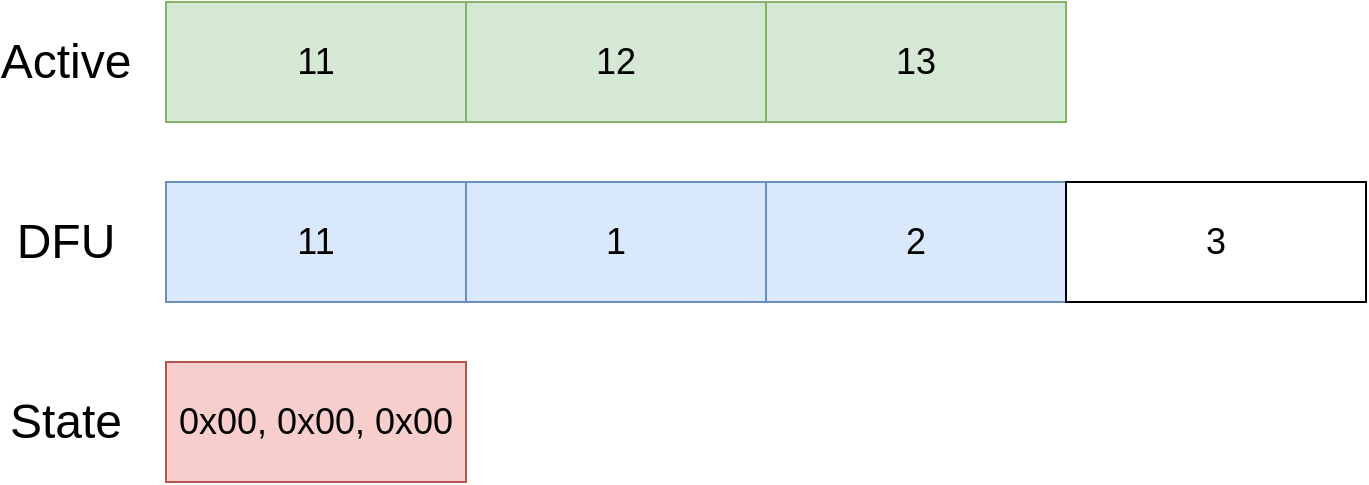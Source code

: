 <mxfile version="17.4.2" type="device"><diagram id="ylCkg99Ks6ds-f1KcJmI" name="Page-1"><mxGraphModel dx="946" dy="612" grid="1" gridSize="10" guides="1" tooltips="1" connect="1" arrows="1" fold="1" page="1" pageScale="1" pageWidth="850" pageHeight="1100" math="0" shadow="0"><root><mxCell id="0"/><mxCell id="1" parent="0"/><mxCell id="-5axl8s8he2EnXX3claV-1" value="&lt;font style=&quot;font-size: 18px&quot;&gt;11&lt;/font&gt;" style="rounded=0;whiteSpace=wrap;html=1;fillColor=#d5e8d4;strokeColor=#82b366;" vertex="1" parent="1"><mxGeometry x="150" y="50" width="150" height="60" as="geometry"/></mxCell><mxCell id="-5axl8s8he2EnXX3claV-2" value="&lt;font style=&quot;font-size: 18px&quot;&gt;12&lt;/font&gt;" style="rounded=0;whiteSpace=wrap;html=1;fillColor=#d5e8d4;strokeColor=#82b366;" vertex="1" parent="1"><mxGeometry x="300" y="50" width="150" height="60" as="geometry"/></mxCell><mxCell id="-5axl8s8he2EnXX3claV-3" value="&lt;font style=&quot;font-size: 18px&quot;&gt;13&lt;/font&gt;" style="rounded=0;whiteSpace=wrap;html=1;fillColor=#d5e8d4;strokeColor=#82b366;" vertex="1" parent="1"><mxGeometry x="450" y="50" width="150" height="60" as="geometry"/></mxCell><mxCell id="-5axl8s8he2EnXX3claV-4" value="&lt;font style=&quot;font-size: 18px&quot;&gt;0x00, 0x00, 0x00&lt;/font&gt;" style="rounded=0;whiteSpace=wrap;html=1;fillColor=#f8cecc;strokeColor=#b85450;" vertex="1" parent="1"><mxGeometry x="150" y="230" width="150" height="60" as="geometry"/></mxCell><mxCell id="-5axl8s8he2EnXX3claV-5" value="&lt;font style=&quot;font-size: 18px&quot;&gt;11&lt;/font&gt;" style="rounded=0;whiteSpace=wrap;html=1;fillColor=#dae8fc;strokeColor=#6c8ebf;" vertex="1" parent="1"><mxGeometry x="150" y="140" width="150" height="60" as="geometry"/></mxCell><mxCell id="-5axl8s8he2EnXX3claV-6" value="&lt;font style=&quot;font-size: 18px&quot;&gt;1&lt;/font&gt;" style="rounded=0;whiteSpace=wrap;html=1;fillColor=#dae8fc;strokeColor=#6c8ebf;" vertex="1" parent="1"><mxGeometry x="300" y="140" width="150" height="60" as="geometry"/></mxCell><mxCell id="-5axl8s8he2EnXX3claV-7" value="&lt;font style=&quot;font-size: 18px&quot;&gt;2&lt;/font&gt;" style="rounded=0;whiteSpace=wrap;html=1;fillColor=#dae8fc;strokeColor=#6c8ebf;" vertex="1" parent="1"><mxGeometry x="450" y="140" width="150" height="60" as="geometry"/></mxCell><mxCell id="-5axl8s8he2EnXX3claV-8" value="&lt;font style=&quot;font-size: 18px&quot;&gt;3&lt;/font&gt;" style="rounded=0;whiteSpace=wrap;html=1;" vertex="1" parent="1"><mxGeometry x="600" y="140" width="150" height="60" as="geometry"/></mxCell><mxCell id="-5axl8s8he2EnXX3claV-9" value="&lt;font style=&quot;font-size: 24px&quot;&gt;Active&lt;/font&gt;" style="text;html=1;strokeColor=none;fillColor=none;align=center;verticalAlign=middle;whiteSpace=wrap;rounded=0;" vertex="1" parent="1"><mxGeometry x="80" y="70" width="40" height="20" as="geometry"/></mxCell><mxCell id="-5axl8s8he2EnXX3claV-10" value="&lt;font style=&quot;font-size: 24px&quot;&gt;DFU&lt;/font&gt;" style="text;html=1;strokeColor=none;fillColor=none;align=center;verticalAlign=middle;whiteSpace=wrap;rounded=0;" vertex="1" parent="1"><mxGeometry x="80" y="160" width="40" height="20" as="geometry"/></mxCell><mxCell id="-5axl8s8he2EnXX3claV-11" value="&lt;font style=&quot;font-size: 24px&quot;&gt;State&lt;/font&gt;" style="text;html=1;strokeColor=none;fillColor=none;align=center;verticalAlign=middle;whiteSpace=wrap;rounded=0;" vertex="1" parent="1"><mxGeometry x="80" y="250" width="40" height="20" as="geometry"/></mxCell></root></mxGraphModel></diagram></mxfile>